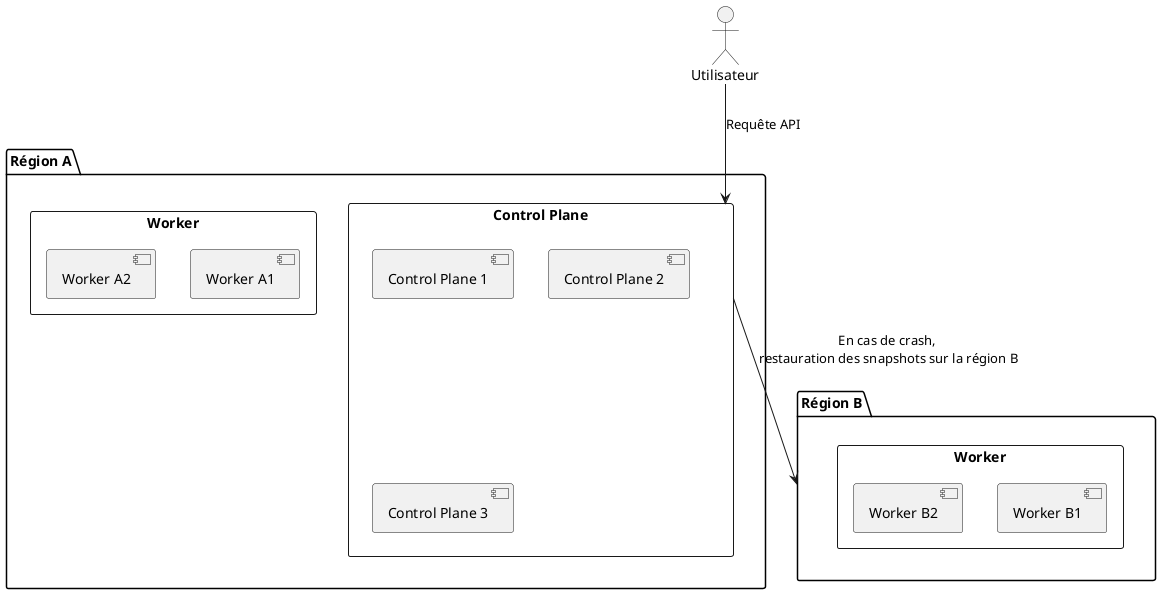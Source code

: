 @startuml
actor Utilisateur
package "Région A" {
    rectangle "Control Plane" {
        component "Control Plane 1" as CP1_A
        component "Control Plane 2" as CP2_A
        component "Control Plane 3" as CP3_A
    }
    rectangle "Worker" as workerA {
        component "Worker A1"
        component "Worker A2"
    }
}

package "Région B" {
    rectangle "Worker" as workerB {
        component "Worker B1"
        component "Worker B2"
    }
}

Utilisateur --> "Control Plane" : Requête API

"Control Plane" --> "Région B" : En cas de crash,\n restauration des snapshots sur la région B

@enduml